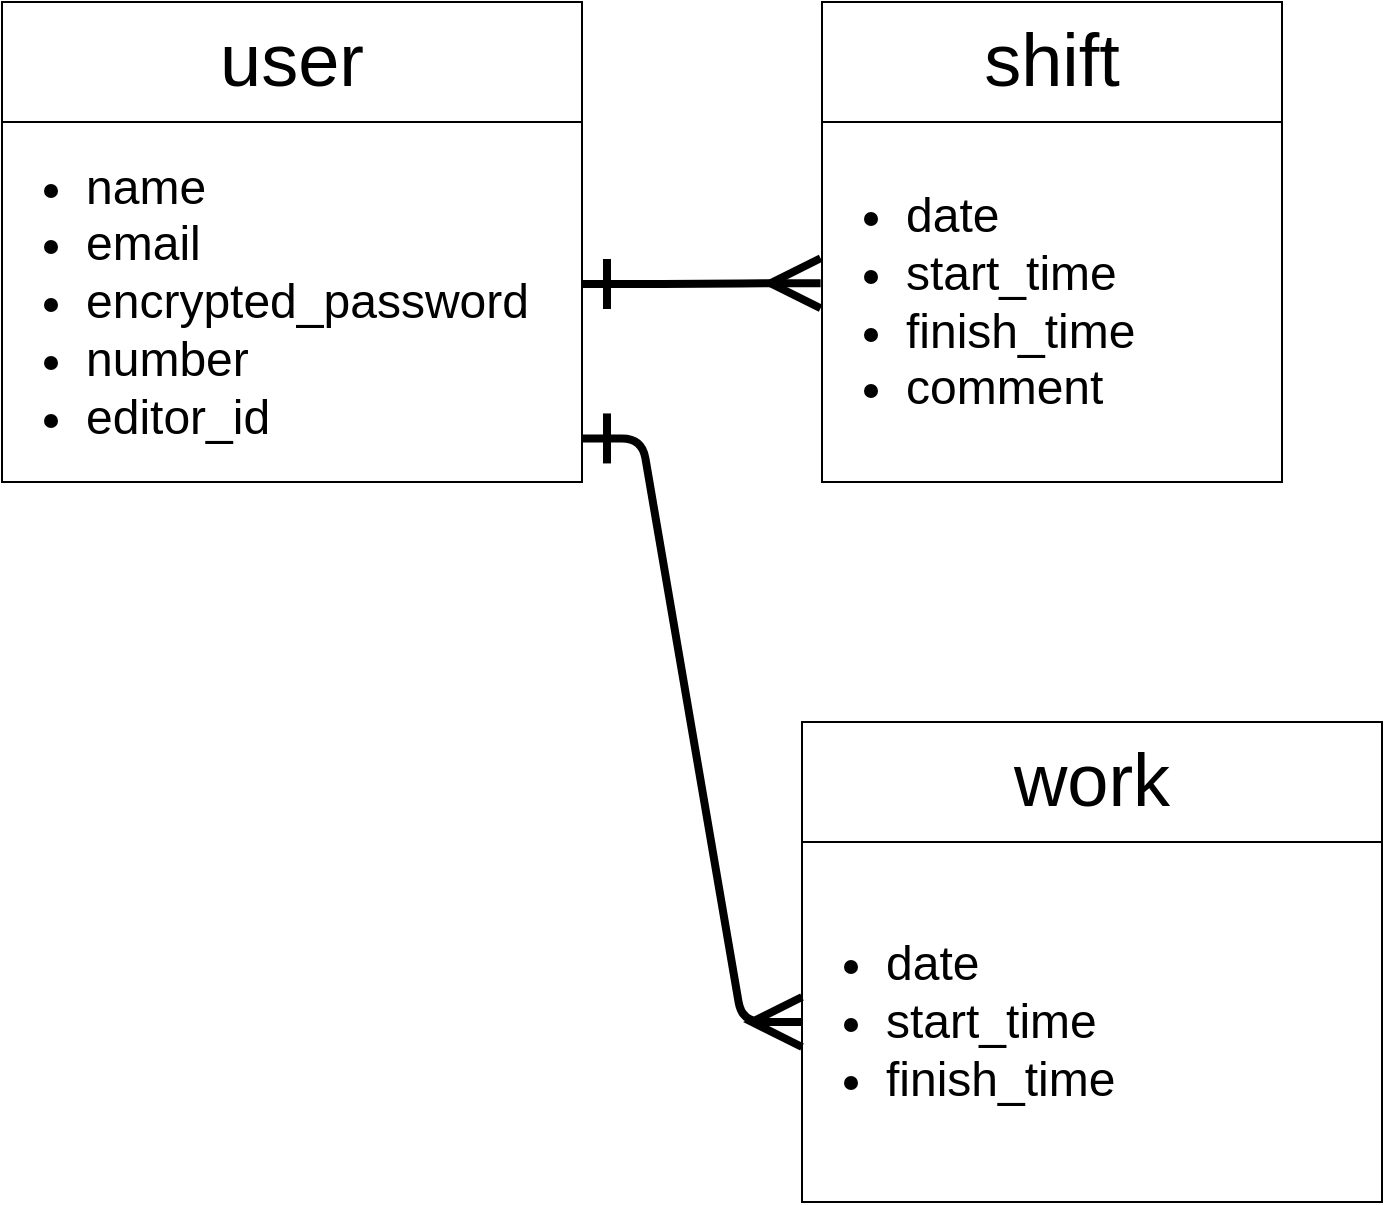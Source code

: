 <mxfile>
    <diagram id="StH2MsiBdHhToi6fkNsY" name="ページ1">
        <mxGraphModel dx="857" dy="819" grid="1" gridSize="10" guides="1" tooltips="1" connect="1" arrows="1" fold="1" page="1" pageScale="1" pageWidth="1169" pageHeight="1654" math="0" shadow="0">
            <root>
                <mxCell id="0"/>
                <mxCell id="1" parent="0"/>
                <mxCell id="3" value="&lt;font style=&quot;font-size: 37px&quot;&gt;user&lt;/font&gt;" style="whiteSpace=wrap;html=1;" parent="1" vertex="1">
                    <mxGeometry x="70" y="80" width="290" height="60" as="geometry"/>
                </mxCell>
                <mxCell id="4" value="&lt;div&gt;&lt;ul&gt;&lt;li&gt;name&lt;/li&gt;&lt;li&gt;email&lt;/li&gt;&lt;li&gt;encrypted_password&lt;/li&gt;&lt;li&gt;number&lt;/li&gt;&lt;li&gt;editor_id&lt;/li&gt;&lt;/ul&gt;&lt;/div&gt;" style="whiteSpace=wrap;html=1;fontSize=24;align=left;" parent="1" vertex="1">
                    <mxGeometry x="70" y="140" width="290" height="180" as="geometry"/>
                </mxCell>
                <mxCell id="5" value="shift" style="whiteSpace=wrap;html=1;fontSize=37;" parent="1" vertex="1">
                    <mxGeometry x="480" y="80" width="230" height="60" as="geometry"/>
                </mxCell>
                <mxCell id="6" value="&lt;ul style=&quot;font-size: 24px&quot;&gt;&lt;li&gt;date&lt;/li&gt;&lt;li&gt;start_time&lt;/li&gt;&lt;li&gt;finish_time&lt;/li&gt;&lt;li&gt;comment&lt;/li&gt;&lt;/ul&gt;" style="whiteSpace=wrap;html=1;fontSize=37;align=left;" parent="1" vertex="1">
                    <mxGeometry x="480" y="140" width="230" height="180" as="geometry"/>
                </mxCell>
                <mxCell id="7" value="" style="edgeStyle=entityRelationEdgeStyle;fontSize=12;html=1;endArrow=ERmany;endFill=0;entryX=-0.003;entryY=0.448;entryDx=0;entryDy=0;entryPerimeter=0;endSize=20;startArrow=ERone;startFill=0;startSize=20;strokeWidth=4;" parent="1" target="6" edge="1">
                    <mxGeometry width="100" height="100" relative="1" as="geometry">
                        <mxPoint x="360" y="221" as="sourcePoint"/>
                        <mxPoint x="470" y="221" as="targetPoint"/>
                    </mxGeometry>
                </mxCell>
                <mxCell id="9" value="&lt;span style=&quot;font-size: 37px;&quot;&gt;work&lt;/span&gt;" style="whiteSpace=wrap;html=1;" vertex="1" parent="1">
                    <mxGeometry x="470" y="440" width="290" height="60" as="geometry"/>
                </mxCell>
                <mxCell id="11" value="&lt;ul&gt;&lt;li&gt;date&lt;/li&gt;&lt;li&gt;start_time&lt;/li&gt;&lt;li&gt;finish_time&lt;/li&gt;&lt;/ul&gt;" style="whiteSpace=wrap;html=1;fontSize=24;align=left;" vertex="1" parent="1">
                    <mxGeometry x="470" y="500" width="290" height="180" as="geometry"/>
                </mxCell>
                <mxCell id="12" value="" style="edgeStyle=entityRelationEdgeStyle;fontSize=12;html=1;endArrow=ERmany;endFill=0;endSize=20;startArrow=ERone;startFill=0;startSize=20;strokeWidth=4;entryX=0;entryY=0.5;entryDx=0;entryDy=0;exitX=1;exitY=0.879;exitDx=0;exitDy=0;exitPerimeter=0;" edge="1" parent="1" source="4" target="11">
                    <mxGeometry width="100" height="100" relative="1" as="geometry">
                        <mxPoint x="370" y="300" as="sourcePoint"/>
                        <mxPoint x="430" y="590" as="targetPoint"/>
                    </mxGeometry>
                </mxCell>
            </root>
        </mxGraphModel>
    </diagram>
</mxfile>